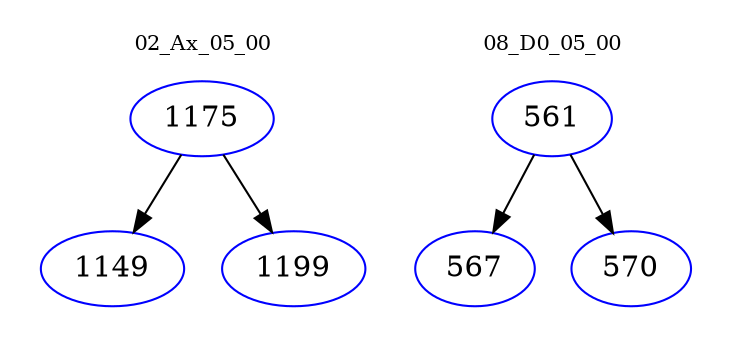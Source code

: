 digraph{
subgraph cluster_0 {
color = white
label = "02_Ax_05_00";
fontsize=10;
T0_1175 [label="1175", color="blue"]
T0_1175 -> T0_1149 [color="black"]
T0_1149 [label="1149", color="blue"]
T0_1175 -> T0_1199 [color="black"]
T0_1199 [label="1199", color="blue"]
}
subgraph cluster_1 {
color = white
label = "08_D0_05_00";
fontsize=10;
T1_561 [label="561", color="blue"]
T1_561 -> T1_567 [color="black"]
T1_567 [label="567", color="blue"]
T1_561 -> T1_570 [color="black"]
T1_570 [label="570", color="blue"]
}
}
